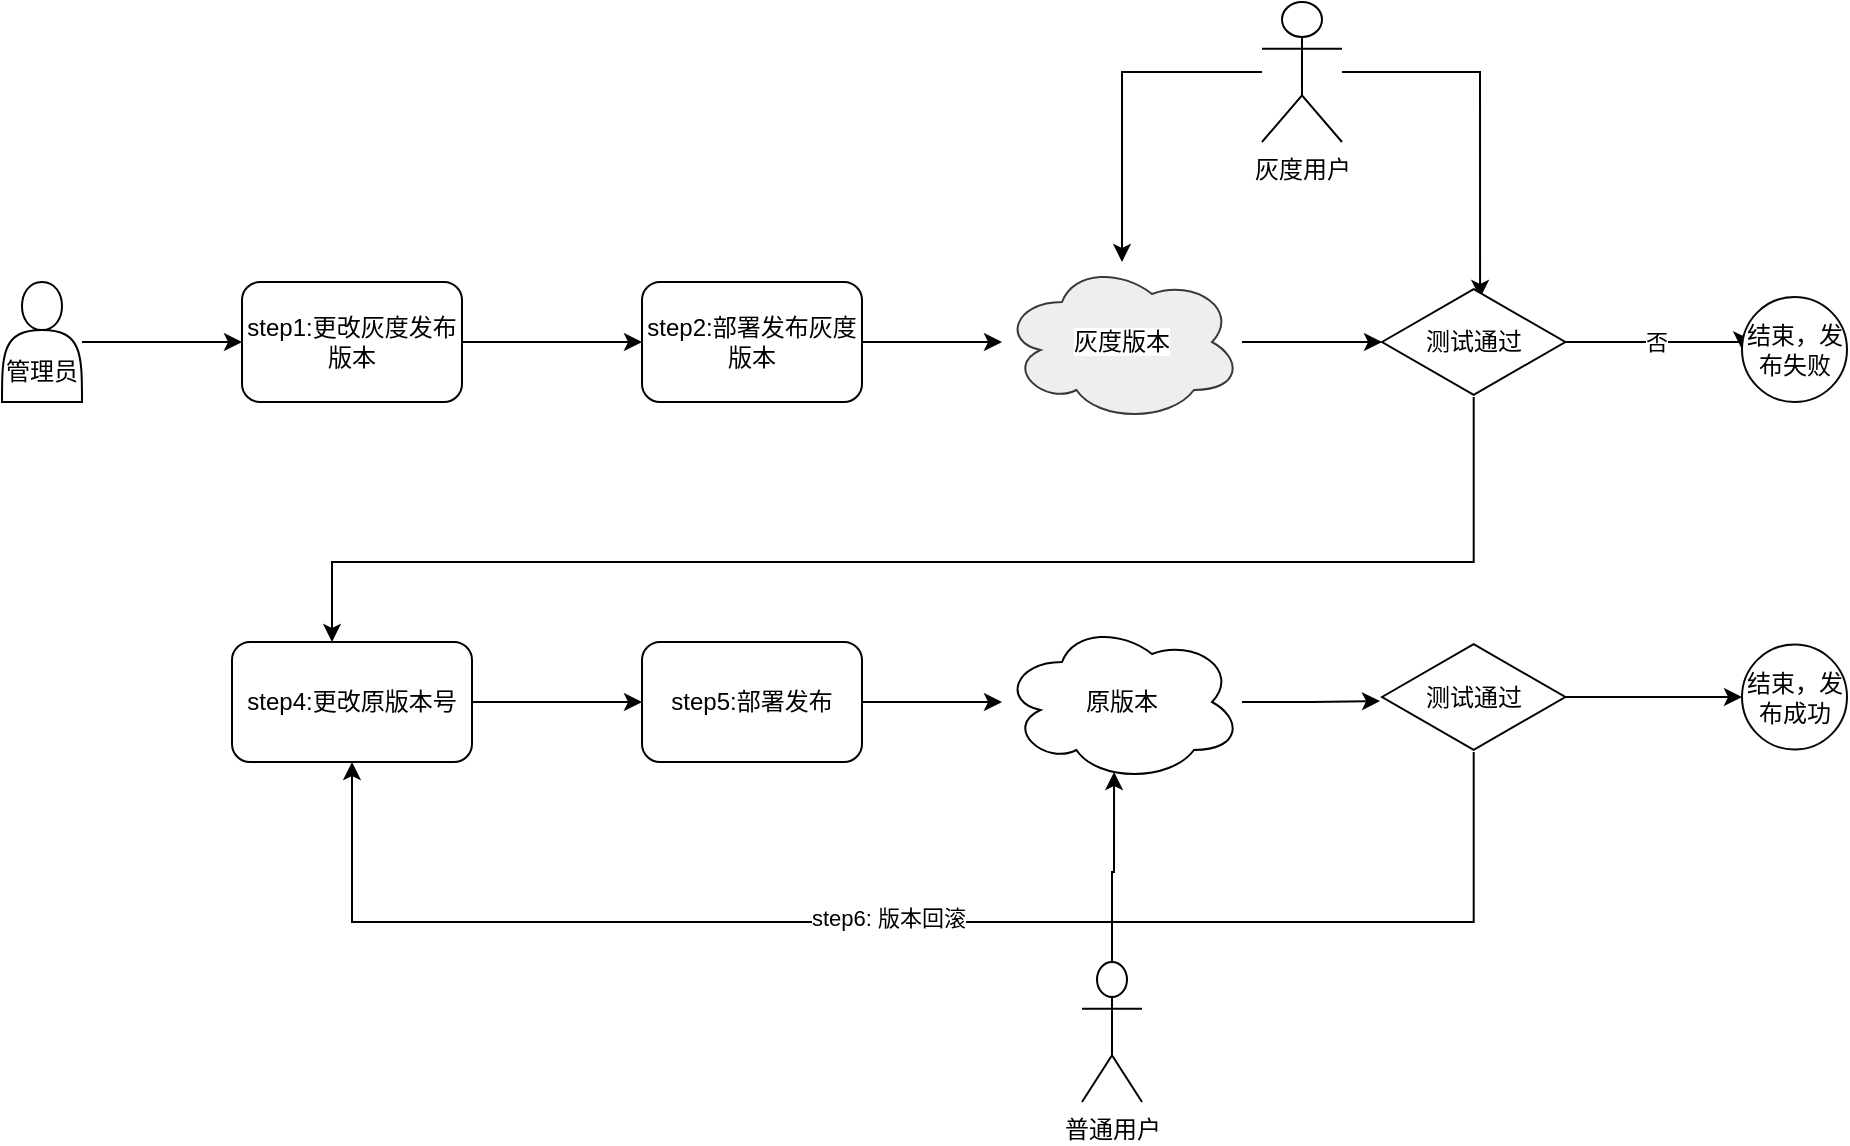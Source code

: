 <mxfile version="15.2.9" type="github">
  <diagram id="ugMrJ2SwBn2UvXni3Bcu" name="第 1 页">
    <mxGraphModel dx="1422" dy="839" grid="1" gridSize="10" guides="1" tooltips="1" connect="1" arrows="1" fold="1" page="1" pageScale="1" pageWidth="4681" pageHeight="3300" math="0" shadow="0">
      <root>
        <mxCell id="0" />
        <mxCell id="1" parent="0" />
        <mxCell id="7SeQbiUmD9JgyTHyvXim-3" style="edgeStyle=orthogonalEdgeStyle;rounded=0;orthogonalLoop=1;jettySize=auto;html=1;" edge="1" parent="1" source="7SeQbiUmD9JgyTHyvXim-2" target="7SeQbiUmD9JgyTHyvXim-4">
          <mxGeometry relative="1" as="geometry">
            <mxPoint x="350" y="640" as="targetPoint" />
          </mxGeometry>
        </mxCell>
        <mxCell id="7SeQbiUmD9JgyTHyvXim-2" value="&lt;br&gt;&lt;br&gt;管理员" style="shape=actor;whiteSpace=wrap;html=1;" vertex="1" parent="1">
          <mxGeometry x="200" y="610" width="40" height="60" as="geometry" />
        </mxCell>
        <mxCell id="7SeQbiUmD9JgyTHyvXim-5" style="edgeStyle=orthogonalEdgeStyle;rounded=0;orthogonalLoop=1;jettySize=auto;html=1;" edge="1" parent="1" source="7SeQbiUmD9JgyTHyvXim-4" target="7SeQbiUmD9JgyTHyvXim-6">
          <mxGeometry relative="1" as="geometry">
            <mxPoint x="520" y="640" as="targetPoint" />
          </mxGeometry>
        </mxCell>
        <mxCell id="7SeQbiUmD9JgyTHyvXim-4" value="step1:更改灰度发布版本" style="rounded=1;whiteSpace=wrap;html=1;" vertex="1" parent="1">
          <mxGeometry x="320" y="610" width="110" height="60" as="geometry" />
        </mxCell>
        <mxCell id="7SeQbiUmD9JgyTHyvXim-8" style="edgeStyle=orthogonalEdgeStyle;rounded=0;orthogonalLoop=1;jettySize=auto;html=1;" edge="1" parent="1" source="7SeQbiUmD9JgyTHyvXim-6" target="7SeQbiUmD9JgyTHyvXim-9">
          <mxGeometry relative="1" as="geometry">
            <mxPoint x="750" y="640" as="targetPoint" />
          </mxGeometry>
        </mxCell>
        <mxCell id="7SeQbiUmD9JgyTHyvXim-6" value="step2:部署发布灰度版本" style="rounded=1;whiteSpace=wrap;html=1;" vertex="1" parent="1">
          <mxGeometry x="520" y="610" width="110" height="60" as="geometry" />
        </mxCell>
        <mxCell id="7SeQbiUmD9JgyTHyvXim-14" style="edgeStyle=orthogonalEdgeStyle;rounded=0;orthogonalLoop=1;jettySize=auto;html=1;" edge="1" parent="1" source="7SeQbiUmD9JgyTHyvXim-9" target="7SeQbiUmD9JgyTHyvXim-15">
          <mxGeometry relative="1" as="geometry">
            <mxPoint x="920" y="640" as="targetPoint" />
          </mxGeometry>
        </mxCell>
        <mxCell id="7SeQbiUmD9JgyTHyvXim-9" value="&lt;span style=&quot;background-color: rgb(255 , 255 , 255)&quot;&gt;灰度版本&lt;/span&gt;" style="ellipse;shape=cloud;whiteSpace=wrap;html=1;strokeColor=#36393d;fillColor=#eeeeee;" vertex="1" parent="1">
          <mxGeometry x="700" y="600" width="120" height="80" as="geometry" />
        </mxCell>
        <mxCell id="7SeQbiUmD9JgyTHyvXim-11" value="" style="edgeStyle=orthogonalEdgeStyle;rounded=0;orthogonalLoop=1;jettySize=auto;html=1;" edge="1" parent="1" source="7SeQbiUmD9JgyTHyvXim-10" target="7SeQbiUmD9JgyTHyvXim-9">
          <mxGeometry relative="1" as="geometry" />
        </mxCell>
        <mxCell id="7SeQbiUmD9JgyTHyvXim-44" style="edgeStyle=orthogonalEdgeStyle;rounded=0;orthogonalLoop=1;jettySize=auto;html=1;entryX=0.535;entryY=0.1;entryDx=0;entryDy=0;entryPerimeter=0;" edge="1" parent="1" source="7SeQbiUmD9JgyTHyvXim-10" target="7SeQbiUmD9JgyTHyvXim-15">
          <mxGeometry relative="1" as="geometry" />
        </mxCell>
        <mxCell id="7SeQbiUmD9JgyTHyvXim-10" value="灰度用户" style="shape=umlActor;verticalLabelPosition=bottom;verticalAlign=top;html=1;" vertex="1" parent="1">
          <mxGeometry x="830" y="470" width="40" height="70" as="geometry" />
        </mxCell>
        <mxCell id="7SeQbiUmD9JgyTHyvXim-19" style="edgeStyle=orthogonalEdgeStyle;rounded=0;orthogonalLoop=1;jettySize=auto;html=1;" edge="1" parent="1" source="7SeQbiUmD9JgyTHyvXim-15" target="7SeQbiUmD9JgyTHyvXim-18">
          <mxGeometry relative="1" as="geometry">
            <Array as="points">
              <mxPoint x="936" y="750" />
              <mxPoint x="365" y="750" />
            </Array>
          </mxGeometry>
        </mxCell>
        <mxCell id="7SeQbiUmD9JgyTHyvXim-46" value="" style="edgeStyle=orthogonalEdgeStyle;rounded=0;orthogonalLoop=1;jettySize=auto;html=1;entryX=0;entryY=0.5;entryDx=0;entryDy=0;" edge="1" parent="1" source="7SeQbiUmD9JgyTHyvXim-15" target="7SeQbiUmD9JgyTHyvXim-47">
          <mxGeometry relative="1" as="geometry">
            <mxPoint x="1080" y="640" as="targetPoint" />
            <Array as="points">
              <mxPoint x="1010" y="640" />
              <mxPoint x="1010" y="640" />
            </Array>
          </mxGeometry>
        </mxCell>
        <mxCell id="7SeQbiUmD9JgyTHyvXim-48" value="否" style="edgeLabel;html=1;align=center;verticalAlign=middle;resizable=0;points=[];" vertex="1" connectable="0" parent="7SeQbiUmD9JgyTHyvXim-46">
          <mxGeometry x="-0.01" relative="1" as="geometry">
            <mxPoint as="offset" />
          </mxGeometry>
        </mxCell>
        <mxCell id="7SeQbiUmD9JgyTHyvXim-15" value="测试通过" style="html=1;whiteSpace=wrap;aspect=fixed;shape=isoRectangle;" vertex="1" parent="1">
          <mxGeometry x="890" y="612.5" width="91.67" height="55" as="geometry" />
        </mxCell>
        <mxCell id="7SeQbiUmD9JgyTHyvXim-20" style="edgeStyle=orthogonalEdgeStyle;rounded=0;orthogonalLoop=1;jettySize=auto;html=1;" edge="1" parent="1" source="7SeQbiUmD9JgyTHyvXim-18" target="7SeQbiUmD9JgyTHyvXim-21">
          <mxGeometry relative="1" as="geometry">
            <mxPoint x="520" y="820" as="targetPoint" />
          </mxGeometry>
        </mxCell>
        <mxCell id="7SeQbiUmD9JgyTHyvXim-18" value="step4:更改原版本号" style="rounded=1;whiteSpace=wrap;html=1;" vertex="1" parent="1">
          <mxGeometry x="315" y="790" width="120" height="60" as="geometry" />
        </mxCell>
        <mxCell id="7SeQbiUmD9JgyTHyvXim-23" value="" style="edgeStyle=orthogonalEdgeStyle;rounded=0;orthogonalLoop=1;jettySize=auto;html=1;" edge="1" parent="1" source="7SeQbiUmD9JgyTHyvXim-21" target="7SeQbiUmD9JgyTHyvXim-24">
          <mxGeometry relative="1" as="geometry">
            <mxPoint x="730" y="820" as="targetPoint" />
          </mxGeometry>
        </mxCell>
        <mxCell id="7SeQbiUmD9JgyTHyvXim-21" value="step5:部署发布" style="rounded=1;whiteSpace=wrap;html=1;" vertex="1" parent="1">
          <mxGeometry x="520" y="790" width="110" height="60" as="geometry" />
        </mxCell>
        <mxCell id="7SeQbiUmD9JgyTHyvXim-26" style="edgeStyle=orthogonalEdgeStyle;rounded=0;orthogonalLoop=1;jettySize=auto;html=1;entryX=-0.011;entryY=0.536;entryDx=0;entryDy=0;entryPerimeter=0;" edge="1" parent="1" source="7SeQbiUmD9JgyTHyvXim-24" target="7SeQbiUmD9JgyTHyvXim-25">
          <mxGeometry relative="1" as="geometry">
            <mxPoint x="1020" y="820" as="targetPoint" />
          </mxGeometry>
        </mxCell>
        <mxCell id="7SeQbiUmD9JgyTHyvXim-24" value="原版本" style="ellipse;shape=cloud;whiteSpace=wrap;html=1;" vertex="1" parent="1">
          <mxGeometry x="700" y="780" width="120" height="80" as="geometry" />
        </mxCell>
        <mxCell id="7SeQbiUmD9JgyTHyvXim-28" style="edgeStyle=orthogonalEdgeStyle;rounded=0;orthogonalLoop=1;jettySize=auto;html=1;entryX=0;entryY=0.5;entryDx=0;entryDy=0;" edge="1" parent="1" source="7SeQbiUmD9JgyTHyvXim-25" target="7SeQbiUmD9JgyTHyvXim-30">
          <mxGeometry relative="1" as="geometry">
            <mxPoint x="1110" y="818" as="targetPoint" />
          </mxGeometry>
        </mxCell>
        <mxCell id="7SeQbiUmD9JgyTHyvXim-31" style="edgeStyle=orthogonalEdgeStyle;rounded=0;orthogonalLoop=1;jettySize=auto;html=1;entryX=0.5;entryY=1;entryDx=0;entryDy=0;" edge="1" parent="1" source="7SeQbiUmD9JgyTHyvXim-25" target="7SeQbiUmD9JgyTHyvXim-18">
          <mxGeometry relative="1" as="geometry">
            <Array as="points">
              <mxPoint x="936" y="930" />
              <mxPoint x="375" y="930" />
            </Array>
          </mxGeometry>
        </mxCell>
        <mxCell id="7SeQbiUmD9JgyTHyvXim-33" value="step6:&amp;nbsp;版本回滚" style="edgeLabel;html=1;align=center;verticalAlign=middle;resizable=0;points=[];" vertex="1" connectable="0" parent="7SeQbiUmD9JgyTHyvXim-31">
          <mxGeometry x="0.043" y="-2" relative="1" as="geometry">
            <mxPoint as="offset" />
          </mxGeometry>
        </mxCell>
        <mxCell id="7SeQbiUmD9JgyTHyvXim-25" value="测试通过" style="html=1;whiteSpace=wrap;aspect=fixed;shape=isoRectangle;" vertex="1" parent="1">
          <mxGeometry x="890" y="790" width="91.67" height="55" as="geometry" />
        </mxCell>
        <mxCell id="7SeQbiUmD9JgyTHyvXim-30" value="结束，发布成功" style="ellipse;whiteSpace=wrap;html=1;aspect=fixed;strokeColor=#080808;" vertex="1" parent="1">
          <mxGeometry x="1070" y="791.25" width="52.5" height="52.5" as="geometry" />
        </mxCell>
        <mxCell id="7SeQbiUmD9JgyTHyvXim-36" style="edgeStyle=orthogonalEdgeStyle;rounded=0;orthogonalLoop=1;jettySize=auto;html=1;exitX=0.5;exitY=0;exitDx=0;exitDy=0;exitPerimeter=0;entryX=0.467;entryY=0.938;entryDx=0;entryDy=0;entryPerimeter=0;" edge="1" parent="1" source="7SeQbiUmD9JgyTHyvXim-35" target="7SeQbiUmD9JgyTHyvXim-24">
          <mxGeometry relative="1" as="geometry" />
        </mxCell>
        <mxCell id="7SeQbiUmD9JgyTHyvXim-35" value="普通用户" style="shape=umlActor;verticalLabelPosition=bottom;verticalAlign=top;html=1;" vertex="1" parent="1">
          <mxGeometry x="740" y="950" width="30" height="70" as="geometry" />
        </mxCell>
        <mxCell id="7SeQbiUmD9JgyTHyvXim-47" value="结束，发布失败" style="ellipse;whiteSpace=wrap;html=1;aspect=fixed;strokeColor=#080808;" vertex="1" parent="1">
          <mxGeometry x="1070" y="617.5" width="52.5" height="52.5" as="geometry" />
        </mxCell>
      </root>
    </mxGraphModel>
  </diagram>
</mxfile>
